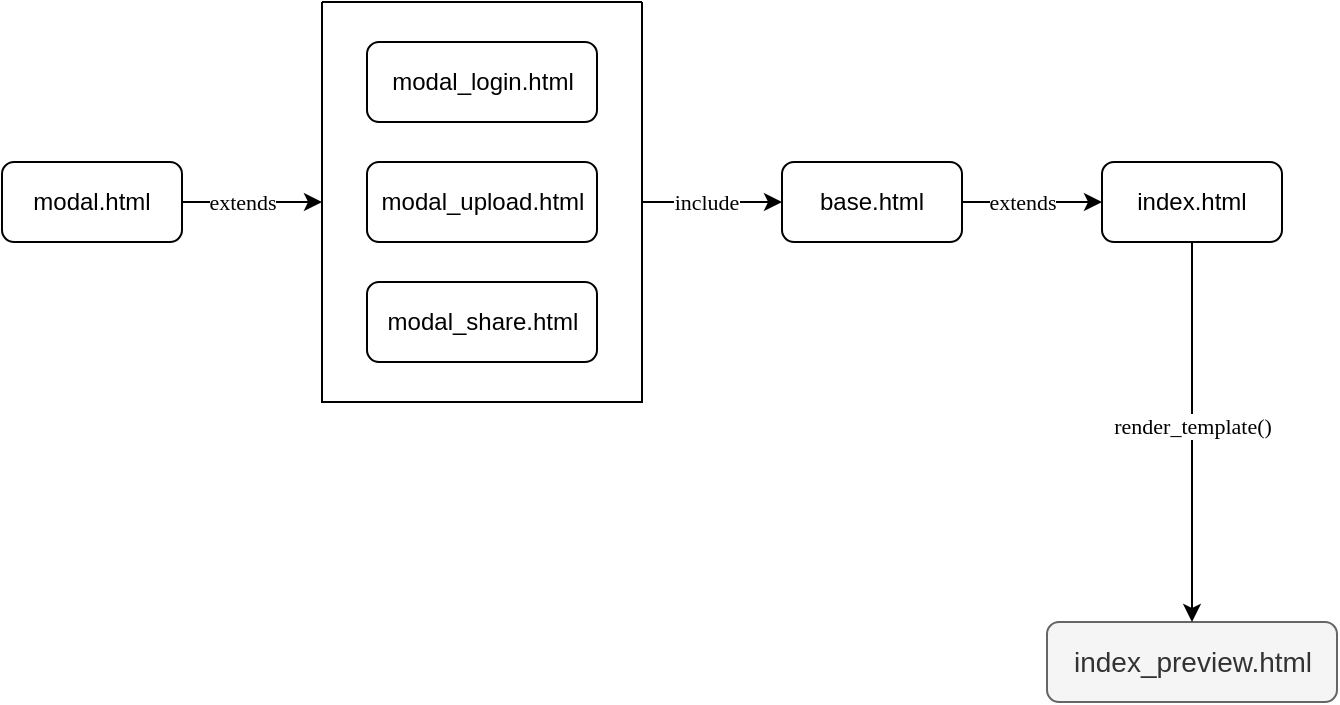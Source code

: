 <mxfile version="26.2.2">
  <diagram name="第 1 页" id="O3P1vBdsVRBMSsJRiNc_">
    <mxGraphModel dx="1190" dy="701" grid="1" gridSize="10" guides="1" tooltips="1" connect="1" arrows="1" fold="1" page="1" pageScale="1" pageWidth="827" pageHeight="1169" background="none" math="0" shadow="0">
      <root>
        <mxCell id="0" />
        <mxCell id="1" parent="0" />
        <mxCell id="_XB7vDCoRJJ4zmznVkyD-1" value="modal.html" style="rounded=1;whiteSpace=wrap;html=1;" vertex="1" parent="1">
          <mxGeometry x="80" y="440" width="90" height="40" as="geometry" />
        </mxCell>
        <mxCell id="_XB7vDCoRJJ4zmznVkyD-7" value="" style="swimlane;startSize=0;" vertex="1" parent="1">
          <mxGeometry x="240" y="360" width="160" height="200" as="geometry">
            <mxRectangle x="440" y="320" width="50" height="40" as="alternateBounds" />
          </mxGeometry>
        </mxCell>
        <mxCell id="_XB7vDCoRJJ4zmznVkyD-2" value="modal_login.html" style="rounded=1;whiteSpace=wrap;html=1;" vertex="1" parent="_XB7vDCoRJJ4zmznVkyD-7">
          <mxGeometry x="22.5" y="20" width="115" height="40" as="geometry" />
        </mxCell>
        <mxCell id="_XB7vDCoRJJ4zmznVkyD-12" value="modal_upload.html" style="rounded=1;whiteSpace=wrap;html=1;" vertex="1" parent="_XB7vDCoRJJ4zmznVkyD-7">
          <mxGeometry x="22.5" y="80" width="115" height="40" as="geometry" />
        </mxCell>
        <mxCell id="_XB7vDCoRJJ4zmznVkyD-13" value="modal_share.html" style="rounded=1;whiteSpace=wrap;html=1;" vertex="1" parent="_XB7vDCoRJJ4zmznVkyD-7">
          <mxGeometry x="22.5" y="140" width="115" height="40" as="geometry" />
        </mxCell>
        <mxCell id="_XB7vDCoRJJ4zmznVkyD-8" value="" style="endArrow=classic;html=1;rounded=0;" edge="1" parent="1" source="_XB7vDCoRJJ4zmznVkyD-1" target="_XB7vDCoRJJ4zmznVkyD-7">
          <mxGeometry width="50" height="50" relative="1" as="geometry">
            <mxPoint x="600" y="500" as="sourcePoint" />
            <mxPoint x="650" y="450" as="targetPoint" />
          </mxGeometry>
        </mxCell>
        <mxCell id="_XB7vDCoRJJ4zmznVkyD-10" value="extends" style="edgeLabel;html=1;align=center;verticalAlign=middle;resizable=0;points=[];fontFamily=Lucida Console;" vertex="1" connectable="0" parent="_XB7vDCoRJJ4zmznVkyD-8">
          <mxGeometry x="-0.229" y="-3" relative="1" as="geometry">
            <mxPoint x="3" y="-3" as="offset" />
          </mxGeometry>
        </mxCell>
        <mxCell id="_XB7vDCoRJJ4zmznVkyD-16" value="base.html" style="rounded=1;whiteSpace=wrap;html=1;" vertex="1" parent="1">
          <mxGeometry x="470" y="440" width="90" height="40" as="geometry" />
        </mxCell>
        <mxCell id="_XB7vDCoRJJ4zmznVkyD-17" value="" style="endArrow=classic;html=1;rounded=0;exitX=1;exitY=0.5;exitDx=0;exitDy=0;" edge="1" parent="1" source="_XB7vDCoRJJ4zmznVkyD-7" target="_XB7vDCoRJJ4zmznVkyD-16">
          <mxGeometry width="50" height="50" relative="1" as="geometry">
            <mxPoint x="430" y="420" as="sourcePoint" />
            <mxPoint x="460" y="440" as="targetPoint" />
          </mxGeometry>
        </mxCell>
        <mxCell id="_XB7vDCoRJJ4zmznVkyD-18" value="include" style="edgeLabel;html=1;align=center;verticalAlign=middle;resizable=0;points=[];fontFamily=Lucida Console;" vertex="1" connectable="0" parent="_XB7vDCoRJJ4zmznVkyD-17">
          <mxGeometry x="-0.105" relative="1" as="geometry">
            <mxPoint as="offset" />
          </mxGeometry>
        </mxCell>
        <mxCell id="_XB7vDCoRJJ4zmznVkyD-19" value="index.html" style="rounded=1;whiteSpace=wrap;html=1;" vertex="1" parent="1">
          <mxGeometry x="630" y="440" width="90" height="40" as="geometry" />
        </mxCell>
        <mxCell id="_XB7vDCoRJJ4zmznVkyD-20" value="" style="endArrow=classic;html=1;rounded=0;exitX=1;exitY=0.5;exitDx=0;exitDy=0;" edge="1" parent="1" source="_XB7vDCoRJJ4zmznVkyD-16" target="_XB7vDCoRJJ4zmznVkyD-19">
          <mxGeometry width="50" height="50" relative="1" as="geometry">
            <mxPoint x="410" y="490" as="sourcePoint" />
            <mxPoint x="460" y="440" as="targetPoint" />
          </mxGeometry>
        </mxCell>
        <mxCell id="_XB7vDCoRJJ4zmznVkyD-21" value="extends" style="edgeLabel;html=1;align=center;verticalAlign=middle;resizable=0;points=[];fontFamily=Lucida Console;" vertex="1" connectable="0" parent="_XB7vDCoRJJ4zmznVkyD-20">
          <mxGeometry x="-0.028" y="2" relative="1" as="geometry">
            <mxPoint x="-4" y="2" as="offset" />
          </mxGeometry>
        </mxCell>
        <mxCell id="_XB7vDCoRJJ4zmznVkyD-22" value="&lt;font style=&quot;font-size: 14px;&quot;&gt;index_preview.html&lt;/font&gt;" style="rounded=1;whiteSpace=wrap;html=1;fillColor=#f5f5f5;fontColor=#333333;strokeColor=#666666;" vertex="1" parent="1">
          <mxGeometry x="602.5" y="670" width="145" height="40" as="geometry" />
        </mxCell>
        <mxCell id="_XB7vDCoRJJ4zmznVkyD-23" value="" style="endArrow=classic;html=1;rounded=0;" edge="1" parent="1" source="_XB7vDCoRJJ4zmznVkyD-19" target="_XB7vDCoRJJ4zmznVkyD-22">
          <mxGeometry width="50" height="50" relative="1" as="geometry">
            <mxPoint x="410" y="490" as="sourcePoint" />
            <mxPoint x="460" y="440" as="targetPoint" />
          </mxGeometry>
        </mxCell>
        <mxCell id="_XB7vDCoRJJ4zmznVkyD-24" value="&lt;font&gt;render_template()&lt;/font&gt;" style="edgeLabel;html=1;align=center;verticalAlign=middle;resizable=0;points=[];fontFamily=Lucida Console;" vertex="1" connectable="0" parent="_XB7vDCoRJJ4zmznVkyD-23">
          <mxGeometry x="-0.067" y="2" relative="1" as="geometry">
            <mxPoint x="-2" y="3" as="offset" />
          </mxGeometry>
        </mxCell>
      </root>
    </mxGraphModel>
  </diagram>
</mxfile>

